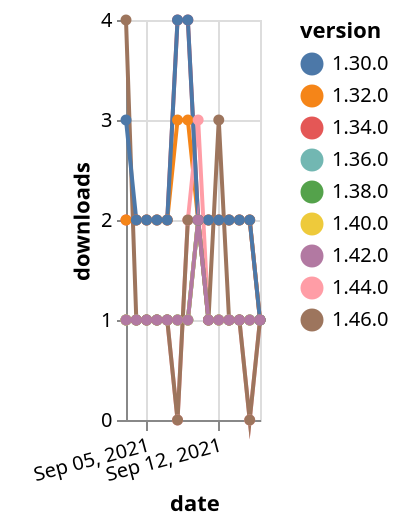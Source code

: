 {"$schema": "https://vega.github.io/schema/vega-lite/v5.json", "description": "A simple bar chart with embedded data.", "data": {"values": [{"date": "2021-09-03", "total": 2444, "delta": 2, "version": "1.34.0"}, {"date": "2021-09-04", "total": 2446, "delta": 2, "version": "1.34.0"}, {"date": "2021-09-05", "total": 2448, "delta": 2, "version": "1.34.0"}, {"date": "2021-09-06", "total": 2450, "delta": 2, "version": "1.34.0"}, {"date": "2021-09-07", "total": 2452, "delta": 2, "version": "1.34.0"}, {"date": "2021-09-08", "total": 2456, "delta": 4, "version": "1.34.0"}, {"date": "2021-09-09", "total": 2460, "delta": 4, "version": "1.34.0"}, {"date": "2021-09-10", "total": 2462, "delta": 2, "version": "1.34.0"}, {"date": "2021-09-11", "total": 2464, "delta": 2, "version": "1.34.0"}, {"date": "2021-09-12", "total": 2466, "delta": 2, "version": "1.34.0"}, {"date": "2021-09-13", "total": 2468, "delta": 2, "version": "1.34.0"}, {"date": "2021-09-14", "total": 2470, "delta": 2, "version": "1.34.0"}, {"date": "2021-09-15", "total": 2472, "delta": 2, "version": "1.34.0"}, {"date": "2021-09-16", "total": 2473, "delta": 1, "version": "1.34.0"}, {"date": "2021-09-03", "total": 2637, "delta": 2, "version": "1.32.0"}, {"date": "2021-09-04", "total": 2639, "delta": 2, "version": "1.32.0"}, {"date": "2021-09-05", "total": 2641, "delta": 2, "version": "1.32.0"}, {"date": "2021-09-06", "total": 2643, "delta": 2, "version": "1.32.0"}, {"date": "2021-09-07", "total": 2645, "delta": 2, "version": "1.32.0"}, {"date": "2021-09-08", "total": 2648, "delta": 3, "version": "1.32.0"}, {"date": "2021-09-09", "total": 2651, "delta": 3, "version": "1.32.0"}, {"date": "2021-09-10", "total": 2653, "delta": 2, "version": "1.32.0"}, {"date": "2021-09-11", "total": 2655, "delta": 2, "version": "1.32.0"}, {"date": "2021-09-12", "total": 2657, "delta": 2, "version": "1.32.0"}, {"date": "2021-09-13", "total": 2659, "delta": 2, "version": "1.32.0"}, {"date": "2021-09-14", "total": 2661, "delta": 2, "version": "1.32.0"}, {"date": "2021-09-15", "total": 2663, "delta": 2, "version": "1.32.0"}, {"date": "2021-09-16", "total": 2664, "delta": 1, "version": "1.32.0"}, {"date": "2021-09-03", "total": 191, "delta": 1, "version": "1.44.0"}, {"date": "2021-09-04", "total": 192, "delta": 1, "version": "1.44.0"}, {"date": "2021-09-05", "total": 193, "delta": 1, "version": "1.44.0"}, {"date": "2021-09-06", "total": 194, "delta": 1, "version": "1.44.0"}, {"date": "2021-09-07", "total": 195, "delta": 1, "version": "1.44.0"}, {"date": "2021-09-08", "total": 195, "delta": 0, "version": "1.44.0"}, {"date": "2021-09-09", "total": 197, "delta": 2, "version": "1.44.0"}, {"date": "2021-09-10", "total": 200, "delta": 3, "version": "1.44.0"}, {"date": "2021-09-11", "total": 201, "delta": 1, "version": "1.44.0"}, {"date": "2021-09-12", "total": 202, "delta": 1, "version": "1.44.0"}, {"date": "2021-09-13", "total": 203, "delta": 1, "version": "1.44.0"}, {"date": "2021-09-14", "total": 204, "delta": 1, "version": "1.44.0"}, {"date": "2021-09-15", "total": 204, "delta": 0, "version": "1.44.0"}, {"date": "2021-09-16", "total": 205, "delta": 1, "version": "1.44.0"}, {"date": "2021-09-03", "total": 197, "delta": 1, "version": "1.38.0"}, {"date": "2021-09-04", "total": 198, "delta": 1, "version": "1.38.0"}, {"date": "2021-09-05", "total": 199, "delta": 1, "version": "1.38.0"}, {"date": "2021-09-06", "total": 200, "delta": 1, "version": "1.38.0"}, {"date": "2021-09-07", "total": 201, "delta": 1, "version": "1.38.0"}, {"date": "2021-09-08", "total": 202, "delta": 1, "version": "1.38.0"}, {"date": "2021-09-09", "total": 203, "delta": 1, "version": "1.38.0"}, {"date": "2021-09-10", "total": 205, "delta": 2, "version": "1.38.0"}, {"date": "2021-09-11", "total": 206, "delta": 1, "version": "1.38.0"}, {"date": "2021-09-12", "total": 207, "delta": 1, "version": "1.38.0"}, {"date": "2021-09-13", "total": 208, "delta": 1, "version": "1.38.0"}, {"date": "2021-09-14", "total": 209, "delta": 1, "version": "1.38.0"}, {"date": "2021-09-15", "total": 210, "delta": 1, "version": "1.38.0"}, {"date": "2021-09-16", "total": 211, "delta": 1, "version": "1.38.0"}, {"date": "2021-09-03", "total": 246, "delta": 1, "version": "1.36.0"}, {"date": "2021-09-04", "total": 247, "delta": 1, "version": "1.36.0"}, {"date": "2021-09-05", "total": 248, "delta": 1, "version": "1.36.0"}, {"date": "2021-09-06", "total": 249, "delta": 1, "version": "1.36.0"}, {"date": "2021-09-07", "total": 250, "delta": 1, "version": "1.36.0"}, {"date": "2021-09-08", "total": 251, "delta": 1, "version": "1.36.0"}, {"date": "2021-09-09", "total": 252, "delta": 1, "version": "1.36.0"}, {"date": "2021-09-10", "total": 254, "delta": 2, "version": "1.36.0"}, {"date": "2021-09-11", "total": 255, "delta": 1, "version": "1.36.0"}, {"date": "2021-09-12", "total": 256, "delta": 1, "version": "1.36.0"}, {"date": "2021-09-13", "total": 257, "delta": 1, "version": "1.36.0"}, {"date": "2021-09-14", "total": 258, "delta": 1, "version": "1.36.0"}, {"date": "2021-09-15", "total": 259, "delta": 1, "version": "1.36.0"}, {"date": "2021-09-16", "total": 260, "delta": 1, "version": "1.36.0"}, {"date": "2021-09-03", "total": 178, "delta": 1, "version": "1.40.0"}, {"date": "2021-09-04", "total": 179, "delta": 1, "version": "1.40.0"}, {"date": "2021-09-05", "total": 180, "delta": 1, "version": "1.40.0"}, {"date": "2021-09-06", "total": 181, "delta": 1, "version": "1.40.0"}, {"date": "2021-09-07", "total": 182, "delta": 1, "version": "1.40.0"}, {"date": "2021-09-08", "total": 183, "delta": 1, "version": "1.40.0"}, {"date": "2021-09-09", "total": 184, "delta": 1, "version": "1.40.0"}, {"date": "2021-09-10", "total": 186, "delta": 2, "version": "1.40.0"}, {"date": "2021-09-11", "total": 187, "delta": 1, "version": "1.40.0"}, {"date": "2021-09-12", "total": 188, "delta": 1, "version": "1.40.0"}, {"date": "2021-09-13", "total": 189, "delta": 1, "version": "1.40.0"}, {"date": "2021-09-14", "total": 190, "delta": 1, "version": "1.40.0"}, {"date": "2021-09-15", "total": 191, "delta": 1, "version": "1.40.0"}, {"date": "2021-09-16", "total": 192, "delta": 1, "version": "1.40.0"}, {"date": "2021-09-03", "total": 125, "delta": 4, "version": "1.46.0"}, {"date": "2021-09-04", "total": 126, "delta": 1, "version": "1.46.0"}, {"date": "2021-09-05", "total": 127, "delta": 1, "version": "1.46.0"}, {"date": "2021-09-06", "total": 128, "delta": 1, "version": "1.46.0"}, {"date": "2021-09-07", "total": 129, "delta": 1, "version": "1.46.0"}, {"date": "2021-09-08", "total": 129, "delta": 0, "version": "1.46.0"}, {"date": "2021-09-09", "total": 131, "delta": 2, "version": "1.46.0"}, {"date": "2021-09-10", "total": 133, "delta": 2, "version": "1.46.0"}, {"date": "2021-09-11", "total": 134, "delta": 1, "version": "1.46.0"}, {"date": "2021-09-12", "total": 137, "delta": 3, "version": "1.46.0"}, {"date": "2021-09-13", "total": 138, "delta": 1, "version": "1.46.0"}, {"date": "2021-09-14", "total": 139, "delta": 1, "version": "1.46.0"}, {"date": "2021-09-15", "total": 139, "delta": 0, "version": "1.46.0"}, {"date": "2021-09-16", "total": 140, "delta": 1, "version": "1.46.0"}, {"date": "2021-09-03", "total": 3025, "delta": 3, "version": "1.30.0"}, {"date": "2021-09-04", "total": 3027, "delta": 2, "version": "1.30.0"}, {"date": "2021-09-05", "total": 3029, "delta": 2, "version": "1.30.0"}, {"date": "2021-09-06", "total": 3031, "delta": 2, "version": "1.30.0"}, {"date": "2021-09-07", "total": 3033, "delta": 2, "version": "1.30.0"}, {"date": "2021-09-08", "total": 3037, "delta": 4, "version": "1.30.0"}, {"date": "2021-09-09", "total": 3041, "delta": 4, "version": "1.30.0"}, {"date": "2021-09-10", "total": 3043, "delta": 2, "version": "1.30.0"}, {"date": "2021-09-11", "total": 3045, "delta": 2, "version": "1.30.0"}, {"date": "2021-09-12", "total": 3047, "delta": 2, "version": "1.30.0"}, {"date": "2021-09-13", "total": 3049, "delta": 2, "version": "1.30.0"}, {"date": "2021-09-14", "total": 3051, "delta": 2, "version": "1.30.0"}, {"date": "2021-09-15", "total": 3053, "delta": 2, "version": "1.30.0"}, {"date": "2021-09-16", "total": 3054, "delta": 1, "version": "1.30.0"}, {"date": "2021-09-03", "total": 164, "delta": 1, "version": "1.42.0"}, {"date": "2021-09-04", "total": 165, "delta": 1, "version": "1.42.0"}, {"date": "2021-09-05", "total": 166, "delta": 1, "version": "1.42.0"}, {"date": "2021-09-06", "total": 167, "delta": 1, "version": "1.42.0"}, {"date": "2021-09-07", "total": 168, "delta": 1, "version": "1.42.0"}, {"date": "2021-09-08", "total": 169, "delta": 1, "version": "1.42.0"}, {"date": "2021-09-09", "total": 170, "delta": 1, "version": "1.42.0"}, {"date": "2021-09-10", "total": 172, "delta": 2, "version": "1.42.0"}, {"date": "2021-09-11", "total": 173, "delta": 1, "version": "1.42.0"}, {"date": "2021-09-12", "total": 174, "delta": 1, "version": "1.42.0"}, {"date": "2021-09-13", "total": 175, "delta": 1, "version": "1.42.0"}, {"date": "2021-09-14", "total": 176, "delta": 1, "version": "1.42.0"}, {"date": "2021-09-15", "total": 177, "delta": 1, "version": "1.42.0"}, {"date": "2021-09-16", "total": 178, "delta": 1, "version": "1.42.0"}]}, "width": "container", "mark": {"type": "line", "point": {"filled": true}}, "encoding": {"x": {"field": "date", "type": "temporal", "timeUnit": "yearmonthdate", "title": "date", "axis": {"labelAngle": -15}}, "y": {"field": "delta", "type": "quantitative", "title": "downloads"}, "color": {"field": "version", "type": "nominal"}, "tooltip": {"field": "delta"}}}